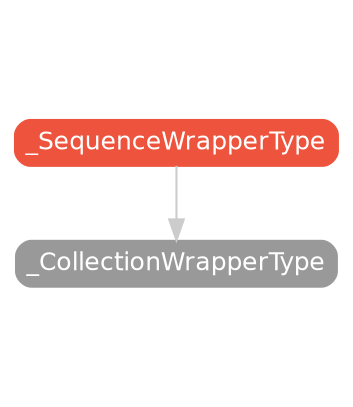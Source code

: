 strict digraph "_SequenceWrapperType - Type Hierarchy - SwiftDoc.org" {
    pad="0.1,0.8"
    node [shape=box, style="filled,rounded", color="#999999", fillcolor="#999999", fontcolor=white, fontname=Helvetica, fontnames="Helvetica,sansserif", fontsize=12, margin="0.07,0.05", height="0.3"]
    edge [color="#cccccc"]
    "_CollectionWrapperType" [URL="/protocol/_CollectionWrapperType/"]
    "_SequenceWrapperType" [URL="/protocol/_SequenceWrapperType/", style="filled,rounded", fillcolor="#ee543d", color="#ee543d"]    "_SequenceWrapperType" -> "_CollectionWrapperType"
    subgraph Types {
        rank = max; 
    }
}